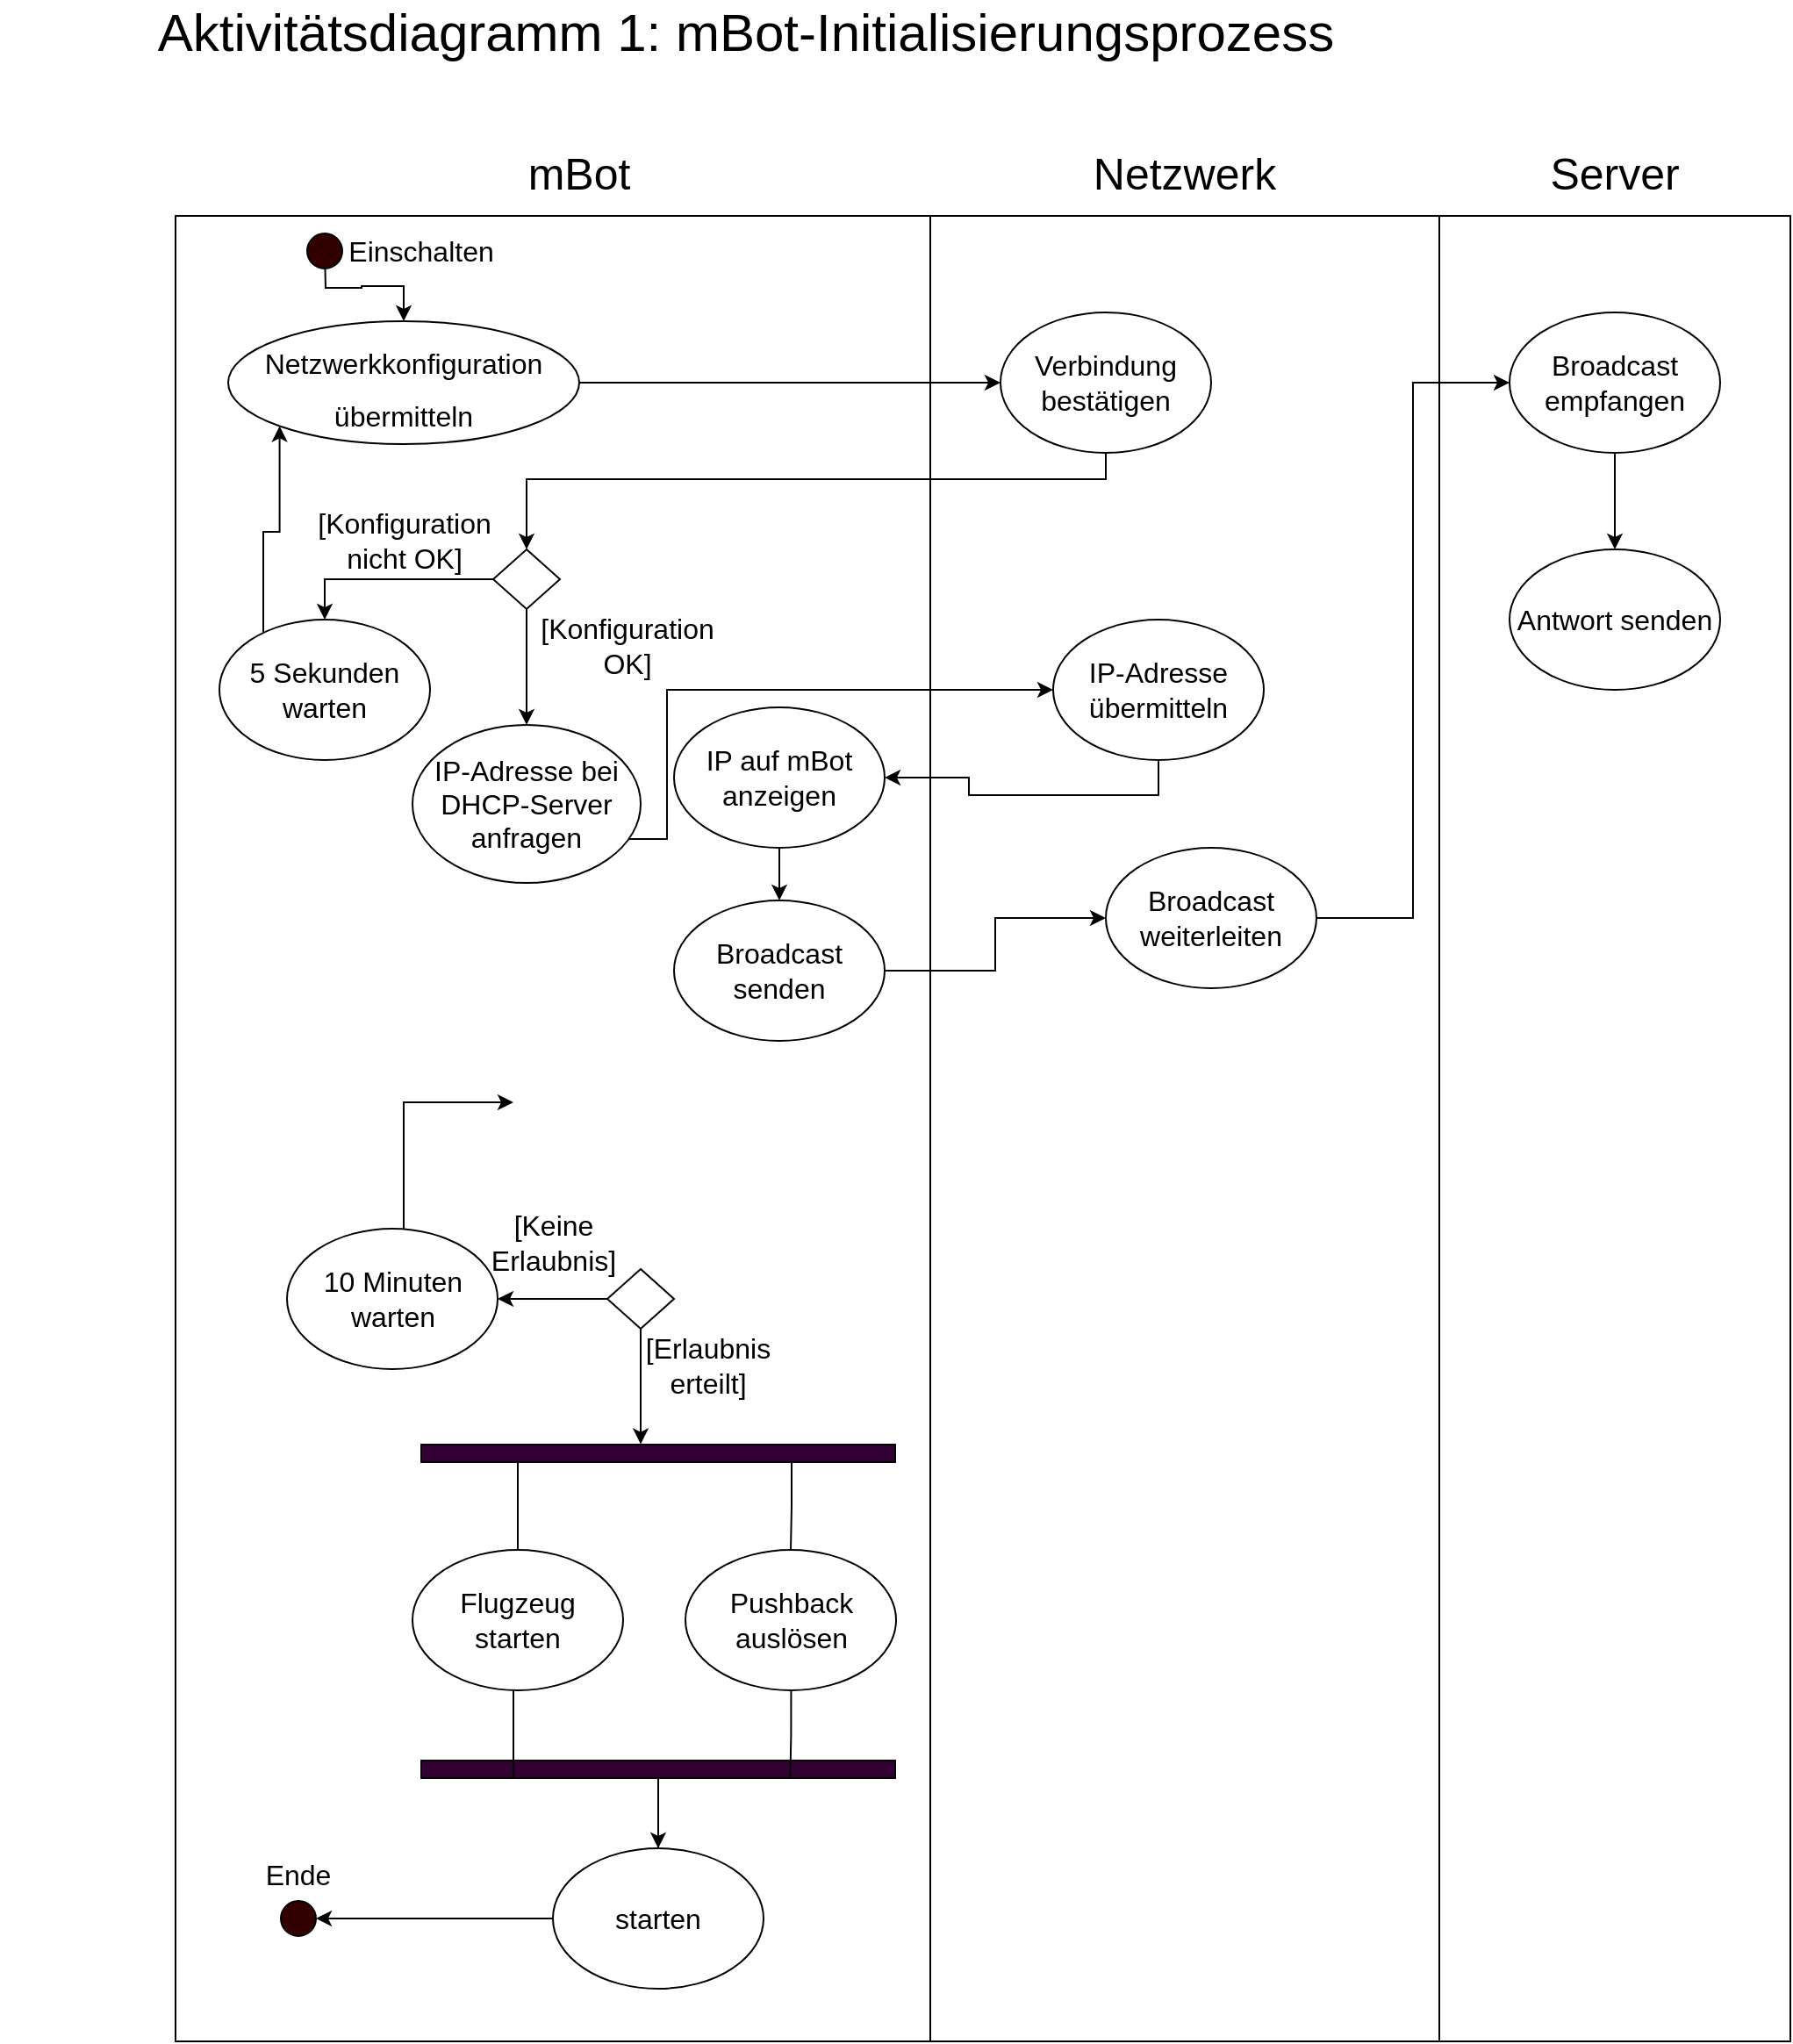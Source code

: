 <mxfile version="20.3.0" type="device"><diagram id="C5RBs43oDa-KdzZeNtuy" name="Page-1"><mxGraphModel dx="2155" dy="836" grid="1" gridSize="10" guides="1" tooltips="1" connect="1" arrows="1" fold="1" page="1" pageScale="1" pageWidth="827" pageHeight="1169" math="0" shadow="0"><root><mxCell id="WIyWlLk6GJQsqaUBKTNV-0"/><mxCell id="WIyWlLk6GJQsqaUBKTNV-1" parent="WIyWlLk6GJQsqaUBKTNV-0"/><mxCell id="9zvWHuvdc84owImTrtZE-0" value="Aktivitätsdiagramm 1: mBot-Initialisierungsprozess" style="text;html=1;strokeColor=none;fillColor=none;align=center;verticalAlign=middle;whiteSpace=wrap;rounded=0;fontSize=30;" parent="WIyWlLk6GJQsqaUBKTNV-1" vertex="1"><mxGeometry x="-70" y="110" width="850" height="30" as="geometry"/></mxCell><mxCell id="9zvWHuvdc84owImTrtZE-1" value="" style="rounded=0;whiteSpace=wrap;html=1;" parent="WIyWlLk6GJQsqaUBKTNV-1" vertex="1"><mxGeometry x="30" y="230" width="430" height="1040" as="geometry"/></mxCell><mxCell id="9zvWHuvdc84owImTrtZE-2" value="" style="rounded=0;whiteSpace=wrap;html=1;" parent="WIyWlLk6GJQsqaUBKTNV-1" vertex="1"><mxGeometry x="460" y="230" width="290" height="1040" as="geometry"/></mxCell><mxCell id="9zvWHuvdc84owImTrtZE-3" value="mBot" style="text;html=1;strokeColor=none;fillColor=none;align=center;verticalAlign=middle;whiteSpace=wrap;rounded=0;strokeWidth=13;fontSize=25;" parent="WIyWlLk6GJQsqaUBKTNV-1" vertex="1"><mxGeometry x="230" y="190" width="60" height="30" as="geometry"/></mxCell><mxCell id="9zvWHuvdc84owImTrtZE-4" value="Netzwerk" style="text;html=1;strokeColor=none;fillColor=none;align=center;verticalAlign=middle;whiteSpace=wrap;rounded=0;fontSize=25;" parent="WIyWlLk6GJQsqaUBKTNV-1" vertex="1"><mxGeometry x="575" y="190" width="60" height="30" as="geometry"/></mxCell><mxCell id="9zvWHuvdc84owImTrtZE-5" style="edgeStyle=orthogonalEdgeStyle;rounded=0;orthogonalLoop=1;jettySize=auto;html=1;fontSize=16;" parent="WIyWlLk6GJQsqaUBKTNV-1" target="9zvWHuvdc84owImTrtZE-7" edge="1"><mxGeometry relative="1" as="geometry"><mxPoint x="115" y="250" as="sourcePoint"/></mxGeometry></mxCell><mxCell id="9zvWHuvdc84owImTrtZE-6" style="edgeStyle=orthogonalEdgeStyle;rounded=0;orthogonalLoop=1;jettySize=auto;html=1;entryX=0;entryY=0.5;entryDx=0;entryDy=0;fontSize=16;" parent="WIyWlLk6GJQsqaUBKTNV-1" source="9zvWHuvdc84owImTrtZE-7" target="9zvWHuvdc84owImTrtZE-9" edge="1"><mxGeometry relative="1" as="geometry"/></mxCell><mxCell id="9zvWHuvdc84owImTrtZE-7" value="&lt;span style=&quot;font-size: 16px;&quot;&gt;Netzwerkkonfiguration übermitteln&lt;/span&gt;" style="ellipse;whiteSpace=wrap;html=1;strokeWidth=1;fontSize=25;" parent="WIyWlLk6GJQsqaUBKTNV-1" vertex="1"><mxGeometry x="60" y="290" width="200" height="70" as="geometry"/></mxCell><mxCell id="9zvWHuvdc84owImTrtZE-8" style="edgeStyle=orthogonalEdgeStyle;rounded=0;orthogonalLoop=1;jettySize=auto;html=1;entryX=0.5;entryY=0;entryDx=0;entryDy=0;fontSize=16;exitX=0.5;exitY=1;exitDx=0;exitDy=0;" parent="WIyWlLk6GJQsqaUBKTNV-1" source="9zvWHuvdc84owImTrtZE-9" target="9zvWHuvdc84owImTrtZE-12" edge="1"><mxGeometry relative="1" as="geometry"><mxPoint x="560" y="370" as="sourcePoint"/><Array as="points"><mxPoint x="560" y="380"/><mxPoint x="230" y="380"/></Array></mxGeometry></mxCell><mxCell id="9zvWHuvdc84owImTrtZE-9" value="Verbindung bestätigen" style="ellipse;whiteSpace=wrap;html=1;strokeWidth=1;fontSize=16;" parent="WIyWlLk6GJQsqaUBKTNV-1" vertex="1"><mxGeometry x="500" y="285" width="120" height="80" as="geometry"/></mxCell><mxCell id="9zvWHuvdc84owImTrtZE-10" style="edgeStyle=orthogonalEdgeStyle;rounded=0;orthogonalLoop=1;jettySize=auto;html=1;fontSize=16;" parent="WIyWlLk6GJQsqaUBKTNV-1" source="9zvWHuvdc84owImTrtZE-12" target="9zvWHuvdc84owImTrtZE-14" edge="1"><mxGeometry relative="1" as="geometry"/></mxCell><mxCell id="9zvWHuvdc84owImTrtZE-11" style="edgeStyle=orthogonalEdgeStyle;rounded=0;orthogonalLoop=1;jettySize=auto;html=1;entryX=0.5;entryY=0;entryDx=0;entryDy=0;fontSize=9;" parent="WIyWlLk6GJQsqaUBKTNV-1" source="9zvWHuvdc84owImTrtZE-12" edge="1" target="i5vnEh2vXLSv_CidUzlr-8"><mxGeometry relative="1" as="geometry"><mxPoint x="230.83" y="541.86" as="targetPoint"/></mxGeometry></mxCell><mxCell id="9zvWHuvdc84owImTrtZE-12" value="" style="rhombus;whiteSpace=wrap;html=1;strokeWidth=1;fontSize=16;" parent="WIyWlLk6GJQsqaUBKTNV-1" vertex="1"><mxGeometry x="211" y="420" width="38" height="34" as="geometry"/></mxCell><mxCell id="9zvWHuvdc84owImTrtZE-57" style="edgeStyle=orthogonalEdgeStyle;rounded=0;orthogonalLoop=1;jettySize=auto;html=1;entryX=0;entryY=1;entryDx=0;entryDy=0;fontSize=30;" parent="WIyWlLk6GJQsqaUBKTNV-1" source="9zvWHuvdc84owImTrtZE-14" target="9zvWHuvdc84owImTrtZE-7" edge="1"><mxGeometry relative="1" as="geometry"><Array as="points"><mxPoint x="80" y="410"/><mxPoint x="89" y="410"/></Array></mxGeometry></mxCell><mxCell id="9zvWHuvdc84owImTrtZE-14" value="5 Sekunden warten" style="ellipse;whiteSpace=wrap;html=1;strokeWidth=1;fontSize=16;" parent="WIyWlLk6GJQsqaUBKTNV-1" vertex="1"><mxGeometry x="55" y="460" width="120" height="80" as="geometry"/></mxCell><mxCell id="9zvWHuvdc84owImTrtZE-15" value="[Konfiguration nicht OK]" style="text;html=1;strokeColor=none;fillColor=none;align=center;verticalAlign=middle;whiteSpace=wrap;rounded=0;strokeWidth=1;fontSize=16;" parent="WIyWlLk6GJQsqaUBKTNV-1" vertex="1"><mxGeometry x="102.5" y="400" width="115" height="30" as="geometry"/></mxCell><mxCell id="9zvWHuvdc84owImTrtZE-24" value="[Konfiguration OK]" style="text;html=1;strokeColor=none;fillColor=none;align=center;verticalAlign=middle;whiteSpace=wrap;rounded=0;strokeWidth=1;fontSize=16;" parent="WIyWlLk6GJQsqaUBKTNV-1" vertex="1"><mxGeometry x="230" y="460" width="115" height="30" as="geometry"/></mxCell><mxCell id="9zvWHuvdc84owImTrtZE-29" style="edgeStyle=orthogonalEdgeStyle;rounded=0;orthogonalLoop=1;jettySize=auto;html=1;fontSize=16;" parent="WIyWlLk6GJQsqaUBKTNV-1" source="9zvWHuvdc84owImTrtZE-31" target="9zvWHuvdc84owImTrtZE-33" edge="1"><mxGeometry relative="1" as="geometry"/></mxCell><mxCell id="9zvWHuvdc84owImTrtZE-30" style="edgeStyle=orthogonalEdgeStyle;rounded=0;orthogonalLoop=1;jettySize=auto;html=1;entryX=0.463;entryY=-0.024;entryDx=0;entryDy=0;entryPerimeter=0;fontSize=16;" parent="WIyWlLk6GJQsqaUBKTNV-1" source="9zvWHuvdc84owImTrtZE-31" target="9zvWHuvdc84owImTrtZE-37" edge="1"><mxGeometry relative="1" as="geometry"/></mxCell><mxCell id="9zvWHuvdc84owImTrtZE-31" value="" style="rhombus;whiteSpace=wrap;html=1;strokeWidth=1;fontSize=16;" parent="WIyWlLk6GJQsqaUBKTNV-1" vertex="1"><mxGeometry x="276" y="830" width="38" height="34" as="geometry"/></mxCell><mxCell id="9zvWHuvdc84owImTrtZE-32" style="edgeStyle=orthogonalEdgeStyle;rounded=0;orthogonalLoop=1;jettySize=auto;html=1;entryX=0;entryY=0.5;entryDx=0;entryDy=0;fontSize=16;" parent="WIyWlLk6GJQsqaUBKTNV-1" source="9zvWHuvdc84owImTrtZE-33" edge="1"><mxGeometry relative="1" as="geometry"><Array as="points"><mxPoint x="160" y="735"/></Array><mxPoint x="222.5" y="735" as="targetPoint"/></mxGeometry></mxCell><mxCell id="9zvWHuvdc84owImTrtZE-33" value="10 Minuten warten" style="ellipse;whiteSpace=wrap;html=1;strokeWidth=1;fontSize=16;" parent="WIyWlLk6GJQsqaUBKTNV-1" vertex="1"><mxGeometry x="93.5" y="807" width="120" height="80" as="geometry"/></mxCell><mxCell id="9zvWHuvdc84owImTrtZE-34" value="[Keine Erlaubnis]" style="text;html=1;strokeColor=none;fillColor=none;align=center;verticalAlign=middle;whiteSpace=wrap;rounded=0;strokeWidth=1;fontSize=16;" parent="WIyWlLk6GJQsqaUBKTNV-1" vertex="1"><mxGeometry x="187.5" y="800" width="115" height="30" as="geometry"/></mxCell><mxCell id="9zvWHuvdc84owImTrtZE-35" style="edgeStyle=orthogonalEdgeStyle;rounded=0;orthogonalLoop=1;jettySize=auto;html=1;fontSize=16;endArrow=none;endFill=0;" parent="WIyWlLk6GJQsqaUBKTNV-1" source="9zvWHuvdc84owImTrtZE-37" target="9zvWHuvdc84owImTrtZE-39" edge="1"><mxGeometry relative="1" as="geometry"><Array as="points"><mxPoint x="225" y="950"/><mxPoint x="225" y="950"/></Array></mxGeometry></mxCell><mxCell id="9zvWHuvdc84owImTrtZE-36" style="edgeStyle=orthogonalEdgeStyle;rounded=0;orthogonalLoop=1;jettySize=auto;html=1;fontSize=16;endArrow=none;endFill=0;" parent="WIyWlLk6GJQsqaUBKTNV-1" source="9zvWHuvdc84owImTrtZE-37" target="9zvWHuvdc84owImTrtZE-40" edge="1"><mxGeometry relative="1" as="geometry"><Array as="points"><mxPoint x="381" y="965"/></Array></mxGeometry></mxCell><mxCell id="9zvWHuvdc84owImTrtZE-37" value="" style="rounded=0;whiteSpace=wrap;html=1;strokeWidth=1;fontSize=16;fillColor=#330033;" parent="WIyWlLk6GJQsqaUBKTNV-1" vertex="1"><mxGeometry x="170" y="930" width="270" height="10" as="geometry"/></mxCell><mxCell id="9zvWHuvdc84owImTrtZE-38" value="[Erlaubnis erteilt]" style="text;html=1;strokeColor=none;fillColor=none;align=center;verticalAlign=middle;whiteSpace=wrap;rounded=0;strokeWidth=1;fontSize=16;" parent="WIyWlLk6GJQsqaUBKTNV-1" vertex="1"><mxGeometry x="276" y="870" width="115" height="30" as="geometry"/></mxCell><mxCell id="9zvWHuvdc84owImTrtZE-39" value="Flugzeug starten" style="ellipse;whiteSpace=wrap;html=1;strokeWidth=1;fontSize=16;fillColor=none;" parent="WIyWlLk6GJQsqaUBKTNV-1" vertex="1"><mxGeometry x="165" y="990" width="120" height="80" as="geometry"/></mxCell><mxCell id="9zvWHuvdc84owImTrtZE-40" value="Pushback auslösen" style="ellipse;whiteSpace=wrap;html=1;strokeWidth=1;fontSize=16;fillColor=none;" parent="WIyWlLk6GJQsqaUBKTNV-1" vertex="1"><mxGeometry x="320.5" y="990" width="120" height="80" as="geometry"/></mxCell><mxCell id="9zvWHuvdc84owImTrtZE-41" style="edgeStyle=orthogonalEdgeStyle;rounded=0;orthogonalLoop=1;jettySize=auto;html=1;entryX=0.5;entryY=0;entryDx=0;entryDy=0;fontSize=16;endArrow=none;endFill=0;" parent="WIyWlLk6GJQsqaUBKTNV-1" source="9zvWHuvdc84owImTrtZE-42" target="9zvWHuvdc84owImTrtZE-47" edge="1"><mxGeometry relative="1" as="geometry"/></mxCell><mxCell id="9zvWHuvdc84owImTrtZE-42" value="" style="rounded=0;whiteSpace=wrap;html=1;strokeWidth=1;fontSize=16;fillColor=#330033;" parent="WIyWlLk6GJQsqaUBKTNV-1" vertex="1"><mxGeometry x="170" y="1110" width="270" height="10" as="geometry"/></mxCell><mxCell id="9zvWHuvdc84owImTrtZE-43" style="edgeStyle=orthogonalEdgeStyle;rounded=0;orthogonalLoop=1;jettySize=auto;html=1;fontSize=16;endArrow=none;endFill=0;" parent="WIyWlLk6GJQsqaUBKTNV-1" edge="1"><mxGeometry relative="1" as="geometry"><mxPoint x="222.5" y="1070" as="sourcePoint"/><mxPoint x="222.5" y="1120" as="targetPoint"/><Array as="points"><mxPoint x="222.5" y="1080"/><mxPoint x="222.5" y="1080"/></Array></mxGeometry></mxCell><mxCell id="9zvWHuvdc84owImTrtZE-44" style="edgeStyle=orthogonalEdgeStyle;rounded=0;orthogonalLoop=1;jettySize=auto;html=1;fontSize=16;endArrow=none;endFill=0;" parent="WIyWlLk6GJQsqaUBKTNV-1" edge="1"><mxGeometry relative="1" as="geometry"><mxPoint x="380.71" y="1070" as="sourcePoint"/><mxPoint x="380.21" y="1120" as="targetPoint"/><Array as="points"><mxPoint x="380.71" y="1095"/></Array></mxGeometry></mxCell><mxCell id="9zvWHuvdc84owImTrtZE-45" style="edgeStyle=orthogonalEdgeStyle;rounded=0;orthogonalLoop=1;jettySize=auto;html=1;entryX=1;entryY=0.5;entryDx=0;entryDy=0;fontSize=16;endArrow=classic;endFill=1;" parent="WIyWlLk6GJQsqaUBKTNV-1" source="9zvWHuvdc84owImTrtZE-47" edge="1"><mxGeometry relative="1" as="geometry"><mxPoint x="110" y="1200" as="targetPoint"/></mxGeometry></mxCell><mxCell id="9zvWHuvdc84owImTrtZE-46" value="" style="edgeStyle=orthogonalEdgeStyle;rounded=0;orthogonalLoop=1;jettySize=auto;html=1;fontSize=16;endArrow=none;endFill=0;startArrow=classic;startFill=1;" parent="WIyWlLk6GJQsqaUBKTNV-1" source="9zvWHuvdc84owImTrtZE-47" target="9zvWHuvdc84owImTrtZE-42" edge="1"><mxGeometry relative="1" as="geometry"/></mxCell><mxCell id="9zvWHuvdc84owImTrtZE-47" value="starten" style="ellipse;whiteSpace=wrap;html=1;strokeWidth=1;fontSize=16;fillColor=none;" parent="WIyWlLk6GJQsqaUBKTNV-1" vertex="1"><mxGeometry x="245" y="1160" width="120" height="80" as="geometry"/></mxCell><mxCell id="9zvWHuvdc84owImTrtZE-48" value="" style="ellipse;whiteSpace=wrap;html=1;aspect=fixed;strokeWidth=1;fontSize=16;fillColor=#330000;" parent="WIyWlLk6GJQsqaUBKTNV-1" vertex="1"><mxGeometry x="105" y="240" width="20" height="20" as="geometry"/></mxCell><mxCell id="9zvWHuvdc84owImTrtZE-50" value="" style="ellipse;whiteSpace=wrap;html=1;aspect=fixed;strokeWidth=1;fontSize=16;fillColor=#330000;" parent="WIyWlLk6GJQsqaUBKTNV-1" vertex="1"><mxGeometry x="90" y="1190" width="20" height="20" as="geometry"/></mxCell><mxCell id="9zvWHuvdc84owImTrtZE-51" value="Ende" style="text;html=1;strokeColor=none;fillColor=none;align=center;verticalAlign=middle;whiteSpace=wrap;rounded=0;strokeWidth=1;fontSize=16;" parent="WIyWlLk6GJQsqaUBKTNV-1" vertex="1"><mxGeometry x="70" y="1160" width="60" height="30" as="geometry"/></mxCell><mxCell id="9zvWHuvdc84owImTrtZE-53" value="Einschalten" style="text;html=1;strokeColor=none;fillColor=none;align=center;verticalAlign=middle;whiteSpace=wrap;rounded=0;strokeWidth=1;fontSize=16;" parent="WIyWlLk6GJQsqaUBKTNV-1" vertex="1"><mxGeometry x="140" y="235" width="60" height="30" as="geometry"/></mxCell><mxCell id="9zvWHuvdc84owImTrtZE-62" style="edgeStyle=orthogonalEdgeStyle;rounded=0;orthogonalLoop=1;jettySize=auto;html=1;fontSize=30;" parent="WIyWlLk6GJQsqaUBKTNV-1" source="9zvWHuvdc84owImTrtZE-60" edge="1" target="9zvWHuvdc84owImTrtZE-63"><mxGeometry relative="1" as="geometry"><mxPoint x="500" y="580" as="targetPoint"/></mxGeometry></mxCell><mxCell id="9zvWHuvdc84owImTrtZE-60" value="Broadcast senden" style="ellipse;whiteSpace=wrap;html=1;strokeWidth=1;fontSize=16;" parent="WIyWlLk6GJQsqaUBKTNV-1" vertex="1"><mxGeometry x="314" y="620" width="120" height="80" as="geometry"/></mxCell><mxCell id="i5vnEh2vXLSv_CidUzlr-3" value="" style="rounded=0;whiteSpace=wrap;html=1;" vertex="1" parent="WIyWlLk6GJQsqaUBKTNV-1"><mxGeometry x="750" y="230" width="200" height="1040" as="geometry"/></mxCell><mxCell id="i5vnEh2vXLSv_CidUzlr-17" style="edgeStyle=orthogonalEdgeStyle;rounded=0;orthogonalLoop=1;jettySize=auto;html=1;entryX=0;entryY=0.5;entryDx=0;entryDy=0;" edge="1" parent="WIyWlLk6GJQsqaUBKTNV-1" source="9zvWHuvdc84owImTrtZE-63" target="i5vnEh2vXLSv_CidUzlr-13"><mxGeometry relative="1" as="geometry"/></mxCell><mxCell id="9zvWHuvdc84owImTrtZE-63" value="Broadcast weiterleiten" style="ellipse;whiteSpace=wrap;html=1;strokeWidth=1;fontSize=16;" parent="WIyWlLk6GJQsqaUBKTNV-1" vertex="1"><mxGeometry x="560" y="590" width="120" height="80" as="geometry"/></mxCell><mxCell id="i5vnEh2vXLSv_CidUzlr-4" value="Server" style="text;html=1;strokeColor=none;fillColor=none;align=center;verticalAlign=middle;whiteSpace=wrap;rounded=0;fontSize=25;" vertex="1" parent="WIyWlLk6GJQsqaUBKTNV-1"><mxGeometry x="820" y="190" width="60" height="30" as="geometry"/></mxCell><mxCell id="i5vnEh2vXLSv_CidUzlr-11" style="edgeStyle=orthogonalEdgeStyle;rounded=0;orthogonalLoop=1;jettySize=auto;html=1;entryX=1;entryY=0.5;entryDx=0;entryDy=0;exitX=0.5;exitY=1;exitDx=0;exitDy=0;" edge="1" parent="WIyWlLk6GJQsqaUBKTNV-1" source="i5vnEh2vXLSv_CidUzlr-6" target="i5vnEh2vXLSv_CidUzlr-10"><mxGeometry relative="1" as="geometry"/></mxCell><mxCell id="i5vnEh2vXLSv_CidUzlr-6" value="IP-Adresse übermitteln" style="ellipse;whiteSpace=wrap;html=1;strokeWidth=1;fontSize=16;" vertex="1" parent="WIyWlLk6GJQsqaUBKTNV-1"><mxGeometry x="530" y="460" width="120" height="80" as="geometry"/></mxCell><mxCell id="i5vnEh2vXLSv_CidUzlr-9" style="edgeStyle=orthogonalEdgeStyle;rounded=0;orthogonalLoop=1;jettySize=auto;html=1;entryX=0;entryY=0.5;entryDx=0;entryDy=0;" edge="1" parent="WIyWlLk6GJQsqaUBKTNV-1" source="i5vnEh2vXLSv_CidUzlr-8" target="i5vnEh2vXLSv_CidUzlr-6"><mxGeometry relative="1" as="geometry"><Array as="points"><mxPoint x="310" y="585"/><mxPoint x="310" y="500"/></Array></mxGeometry></mxCell><mxCell id="i5vnEh2vXLSv_CidUzlr-8" value="IP-Adresse bei DHCP-Server anfragen" style="ellipse;whiteSpace=wrap;html=1;strokeWidth=1;fontSize=16;" vertex="1" parent="WIyWlLk6GJQsqaUBKTNV-1"><mxGeometry x="165" y="520" width="130" height="90" as="geometry"/></mxCell><mxCell id="i5vnEh2vXLSv_CidUzlr-12" style="edgeStyle=orthogonalEdgeStyle;rounded=0;orthogonalLoop=1;jettySize=auto;html=1;entryX=0.5;entryY=0;entryDx=0;entryDy=0;" edge="1" parent="WIyWlLk6GJQsqaUBKTNV-1" source="i5vnEh2vXLSv_CidUzlr-10" target="9zvWHuvdc84owImTrtZE-60"><mxGeometry relative="1" as="geometry"/></mxCell><mxCell id="i5vnEh2vXLSv_CidUzlr-10" value="IP auf mBot anzeigen" style="ellipse;whiteSpace=wrap;html=1;strokeWidth=1;fontSize=16;" vertex="1" parent="WIyWlLk6GJQsqaUBKTNV-1"><mxGeometry x="314" y="510" width="120" height="80" as="geometry"/></mxCell><mxCell id="i5vnEh2vXLSv_CidUzlr-18" style="edgeStyle=orthogonalEdgeStyle;rounded=0;orthogonalLoop=1;jettySize=auto;html=1;entryX=0.5;entryY=0;entryDx=0;entryDy=0;" edge="1" parent="WIyWlLk6GJQsqaUBKTNV-1" source="i5vnEh2vXLSv_CidUzlr-13" target="i5vnEh2vXLSv_CidUzlr-15"><mxGeometry relative="1" as="geometry"/></mxCell><mxCell id="i5vnEh2vXLSv_CidUzlr-13" value="Broadcast empfangen" style="ellipse;whiteSpace=wrap;html=1;strokeWidth=1;fontSize=16;" vertex="1" parent="WIyWlLk6GJQsqaUBKTNV-1"><mxGeometry x="790" y="285" width="120" height="80" as="geometry"/></mxCell><mxCell id="i5vnEh2vXLSv_CidUzlr-15" value="Antwort senden" style="ellipse;whiteSpace=wrap;html=1;strokeWidth=1;fontSize=16;" vertex="1" parent="WIyWlLk6GJQsqaUBKTNV-1"><mxGeometry x="790" y="420" width="120" height="80" as="geometry"/></mxCell></root></mxGraphModel></diagram></mxfile>